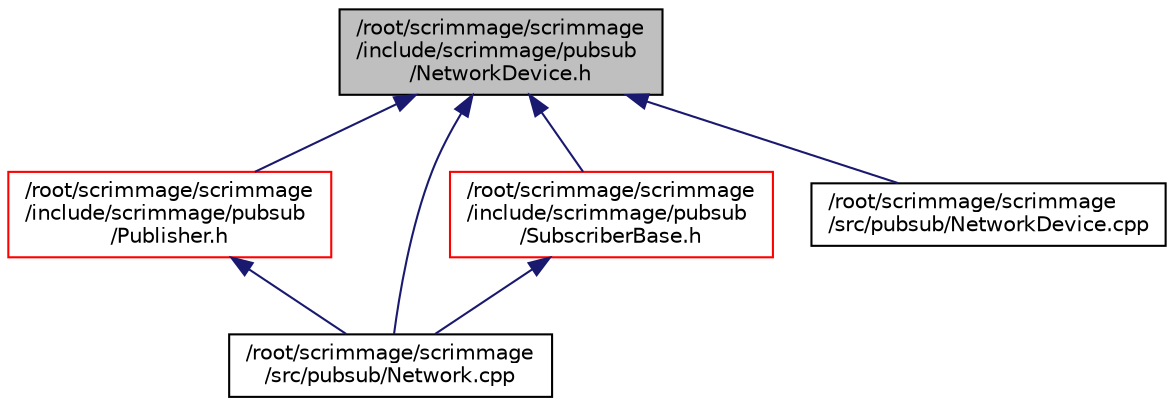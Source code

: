 digraph "/root/scrimmage/scrimmage/include/scrimmage/pubsub/NetworkDevice.h"
{
 // LATEX_PDF_SIZE
  edge [fontname="Helvetica",fontsize="10",labelfontname="Helvetica",labelfontsize="10"];
  node [fontname="Helvetica",fontsize="10",shape=record];
  Node1 [label="/root/scrimmage/scrimmage\l/include/scrimmage/pubsub\l/NetworkDevice.h",height=0.2,width=0.4,color="black", fillcolor="grey75", style="filled", fontcolor="black",tooltip="Brief file description."];
  Node1 -> Node2 [dir="back",color="midnightblue",fontsize="10",style="solid",fontname="Helvetica"];
  Node2 [label="/root/scrimmage/scrimmage\l/include/scrimmage/pubsub\l/Publisher.h",height=0.2,width=0.4,color="red", fillcolor="white", style="filled",URL="$Publisher_8h.html",tooltip="Brief file description."];
  Node2 -> Node60 [dir="back",color="midnightblue",fontsize="10",style="solid",fontname="Helvetica"];
  Node60 [label="/root/scrimmage/scrimmage\l/src/pubsub/Network.cpp",height=0.2,width=0.4,color="black", fillcolor="white", style="filled",URL="$Network_8cpp.html",tooltip="Brief file description."];
  Node1 -> Node64 [dir="back",color="midnightblue",fontsize="10",style="solid",fontname="Helvetica"];
  Node64 [label="/root/scrimmage/scrimmage\l/include/scrimmage/pubsub\l/SubscriberBase.h",height=0.2,width=0.4,color="red", fillcolor="white", style="filled",URL="$SubscriberBase_8h.html",tooltip="Brief file description."];
  Node64 -> Node60 [dir="back",color="midnightblue",fontsize="10",style="solid",fontname="Helvetica"];
  Node1 -> Node60 [dir="back",color="midnightblue",fontsize="10",style="solid",fontname="Helvetica"];
  Node1 -> Node280 [dir="back",color="midnightblue",fontsize="10",style="solid",fontname="Helvetica"];
  Node280 [label="/root/scrimmage/scrimmage\l/src/pubsub/NetworkDevice.cpp",height=0.2,width=0.4,color="black", fillcolor="white", style="filled",URL="$NetworkDevice_8cpp.html",tooltip="Brief file description."];
}
